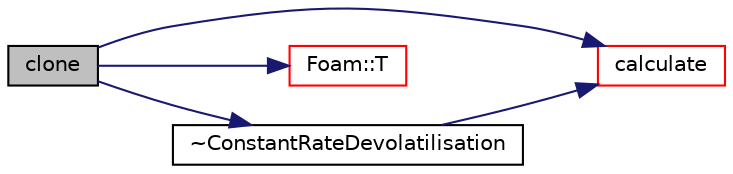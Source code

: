 digraph "clone"
{
  bgcolor="transparent";
  edge [fontname="Helvetica",fontsize="10",labelfontname="Helvetica",labelfontsize="10"];
  node [fontname="Helvetica",fontsize="10",shape=record];
  rankdir="LR";
  Node13 [label="clone",height=0.2,width=0.4,color="black", fillcolor="grey75", style="filled", fontcolor="black"];
  Node13 -> Node14 [color="midnightblue",fontsize="10",style="solid",fontname="Helvetica"];
  Node14 [label="calculate",height=0.2,width=0.4,color="red",URL="$a25457.html#aad5735285e9799d56a1158870aab978f",tooltip="Update model. "];
  Node13 -> Node16 [color="midnightblue",fontsize="10",style="solid",fontname="Helvetica"];
  Node16 [label="Foam::T",height=0.2,width=0.4,color="red",URL="$a21851.html#ae57fda0abb14bb0944947c463c6e09d4"];
  Node13 -> Node21 [color="midnightblue",fontsize="10",style="solid",fontname="Helvetica"];
  Node21 [label="~ConstantRateDevolatilisation",height=0.2,width=0.4,color="black",URL="$a25457.html#a0bb9c627c67112f2ea03327dca172bb8",tooltip="Destructor. "];
  Node21 -> Node14 [color="midnightblue",fontsize="10",style="solid",fontname="Helvetica"];
}
